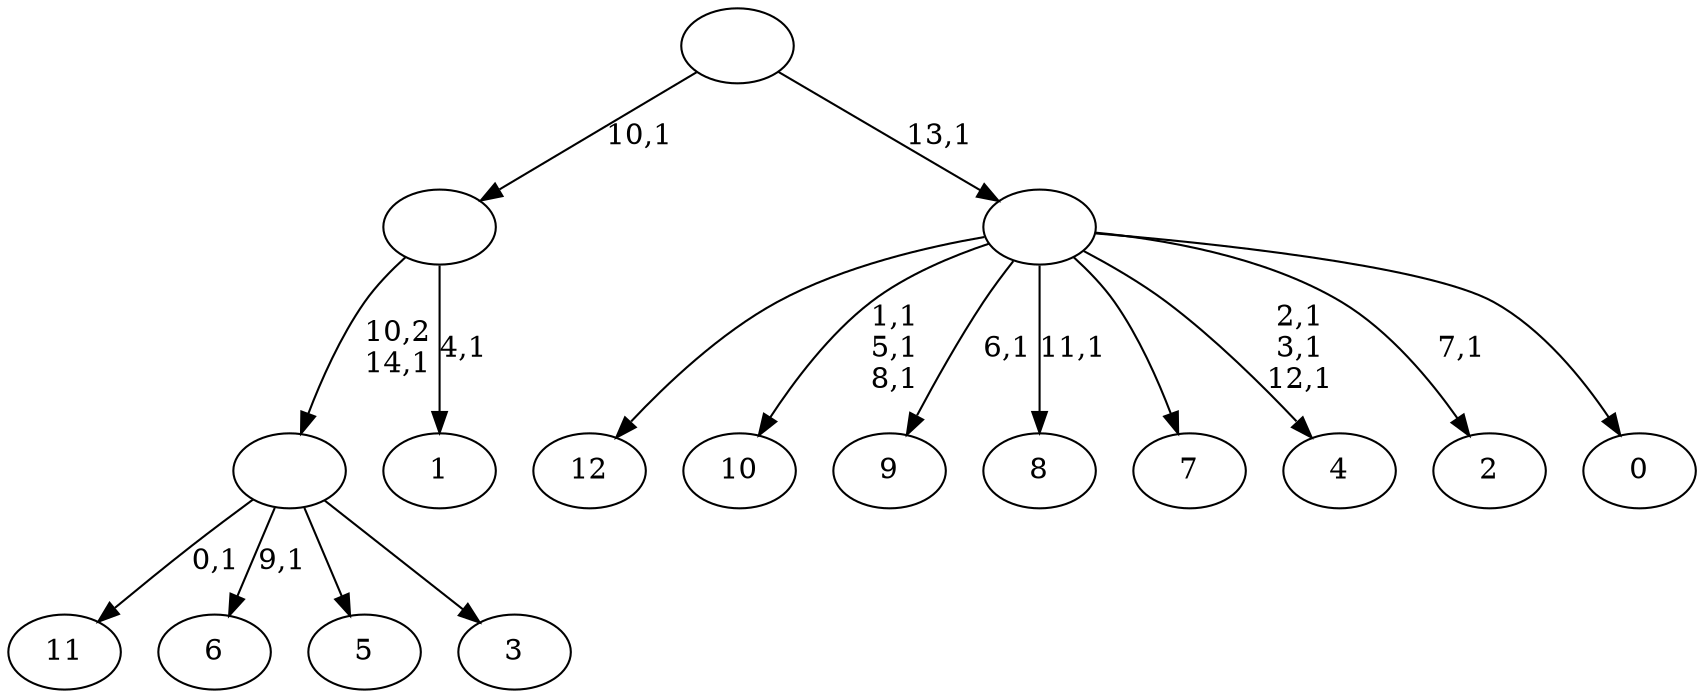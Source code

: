 digraph T {
	28 [label="12"]
	27 [label="11"]
	25 [label="10"]
	21 [label="9"]
	19 [label="8"]
	17 [label="7"]
	16 [label="6"]
	14 [label="5"]
	13 [label="4"]
	9 [label="3"]
	8 [label=""]
	7 [label="2"]
	5 [label="1"]
	3 [label=""]
	2 [label="0"]
	1 [label=""]
	0 [label=""]
	8 -> 16 [label="9,1"]
	8 -> 27 [label="0,1"]
	8 -> 14 [label=""]
	8 -> 9 [label=""]
	3 -> 5 [label="4,1"]
	3 -> 8 [label="10,2\n14,1"]
	1 -> 7 [label="7,1"]
	1 -> 13 [label="2,1\n3,1\n12,1"]
	1 -> 19 [label="11,1"]
	1 -> 21 [label="6,1"]
	1 -> 25 [label="1,1\n5,1\n8,1"]
	1 -> 28 [label=""]
	1 -> 17 [label=""]
	1 -> 2 [label=""]
	0 -> 3 [label="10,1"]
	0 -> 1 [label="13,1"]
}
